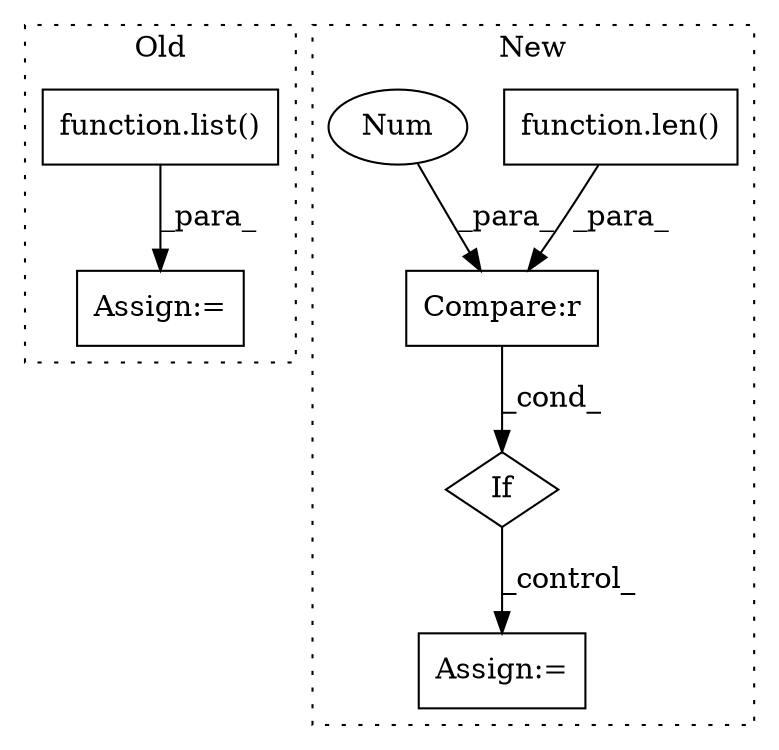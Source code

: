 digraph G {
subgraph cluster0 {
1 [label="function.list()" a="75" s="8244,8295" l="5,1" shape="box"];
3 [label="Assign:=" a="68" s="8667" l="3" shape="box"];
label = "Old";
style="dotted";
}
subgraph cluster1 {
2 [label="function.len()" a="75" s="8304,8321" l="4,1" shape="box"];
4 [label="Compare:r" a="40" s="8304" l="23" shape="box"];
5 [label="If" a="96" s="8301" l="3" shape="diamond"];
6 [label="Num" a="76" s="8326" l="1" shape="ellipse"];
7 [label="Assign:=" a="68" s="8348" l="3" shape="box"];
label = "New";
style="dotted";
}
1 -> 3 [label="_para_"];
2 -> 4 [label="_para_"];
4 -> 5 [label="_cond_"];
5 -> 7 [label="_control_"];
6 -> 4 [label="_para_"];
}